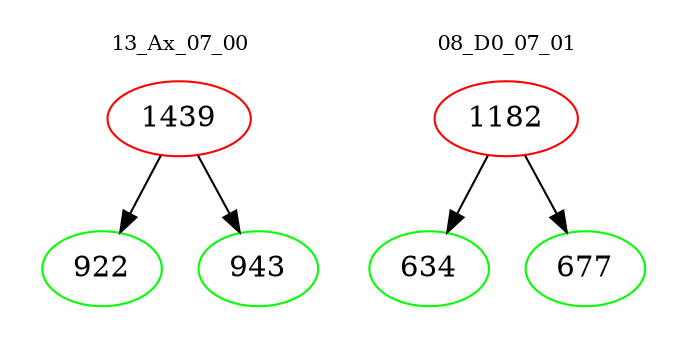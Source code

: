digraph{
subgraph cluster_0 {
color = white
label = "13_Ax_07_00";
fontsize=10;
T0_1439 [label="1439", color="red"]
T0_1439 -> T0_922 [color="black"]
T0_922 [label="922", color="green"]
T0_1439 -> T0_943 [color="black"]
T0_943 [label="943", color="green"]
}
subgraph cluster_1 {
color = white
label = "08_D0_07_01";
fontsize=10;
T1_1182 [label="1182", color="red"]
T1_1182 -> T1_634 [color="black"]
T1_634 [label="634", color="green"]
T1_1182 -> T1_677 [color="black"]
T1_677 [label="677", color="green"]
}
}

